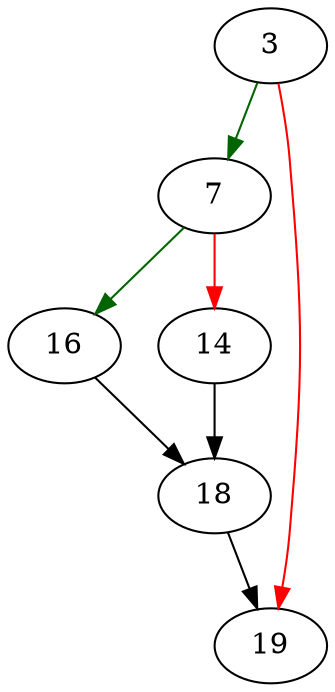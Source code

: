 strict digraph "nl_error" {
	// Node definitions.
	3 [entry=true];
	7;
	19;
	16;
	14;
	18;

	// Edge definitions.
	3 -> 7 [
		color=darkgreen
		cond=true
	];
	3 -> 19 [
		color=red
		cond=false
	];
	7 -> 16 [
		color=darkgreen
		cond=true
	];
	7 -> 14 [
		color=red
		cond=false
	];
	16 -> 18;
	14 -> 18;
	18 -> 19;
}